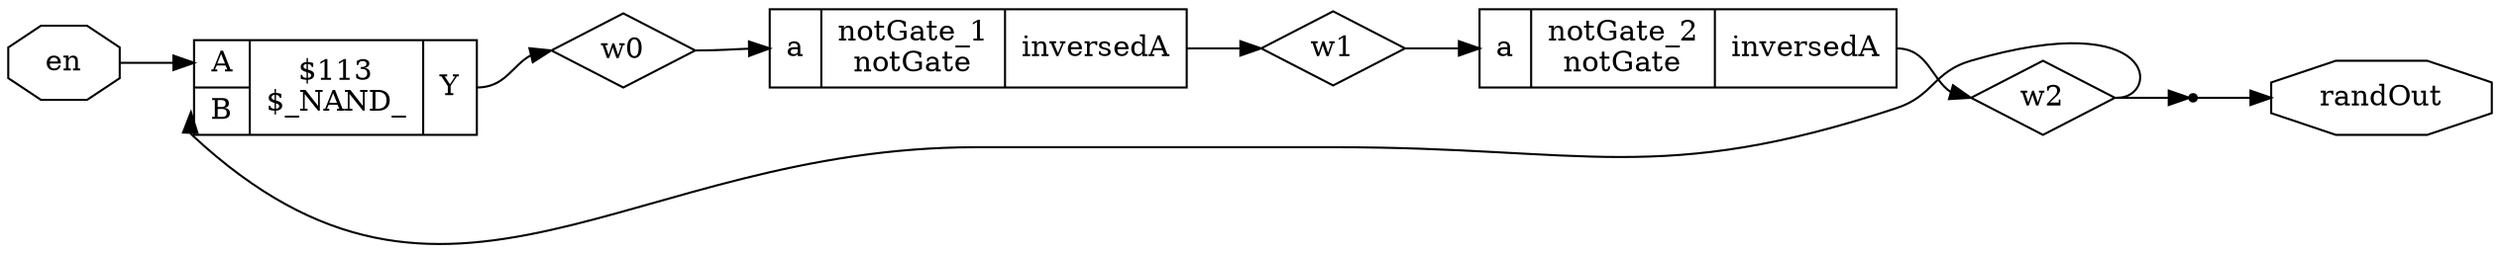 digraph "randModule" {
rankdir="LR";
remincross=true;
n1 [ shape=octagon, label="en", color="black", fontcolor="black"];
n2 [ shape=octagon, label="randOut", color="black", fontcolor="black"];
n3 [ shape=diamond, label="w0", color="black", fontcolor="black"];
n4 [ shape=diamond, label="w1", color="black", fontcolor="black"];
n5 [ shape=diamond, label="w2", color="black", fontcolor="black"];
c9 [ shape=record, label="{{<p6> A|<p7> B}|$113\n$_NAND_|{<p8> Y}}",  ];
c12 [ shape=record, label="{{<p10> a}|notGate_1\nnotGate|{<p11> inversedA}}",  ];
c13 [ shape=record, label="{{<p10> a}|notGate_2\nnotGate|{<p11> inversedA}}",  ];
x0 [shape=point, ];
n1:e -> c9:p6:w [color="black", fontcolor="black", label=""];
x0:e -> n2:w [color="black", fontcolor="black", label=""];
c9:p8:e -> n3:w [color="black", fontcolor="black", label=""];
n3:e -> c12:p10:w [color="black", fontcolor="black", label=""];
c12:p11:e -> n4:w [color="black", fontcolor="black", label=""];
n4:e -> c13:p10:w [color="black", fontcolor="black", label=""];
c13:p11:e -> n5:w [color="black", fontcolor="black", label=""];
n5:e -> c9:p7:w [color="black", fontcolor="black", label=""];
n5:e -> x0:w [color="black", fontcolor="black", label=""];
}
